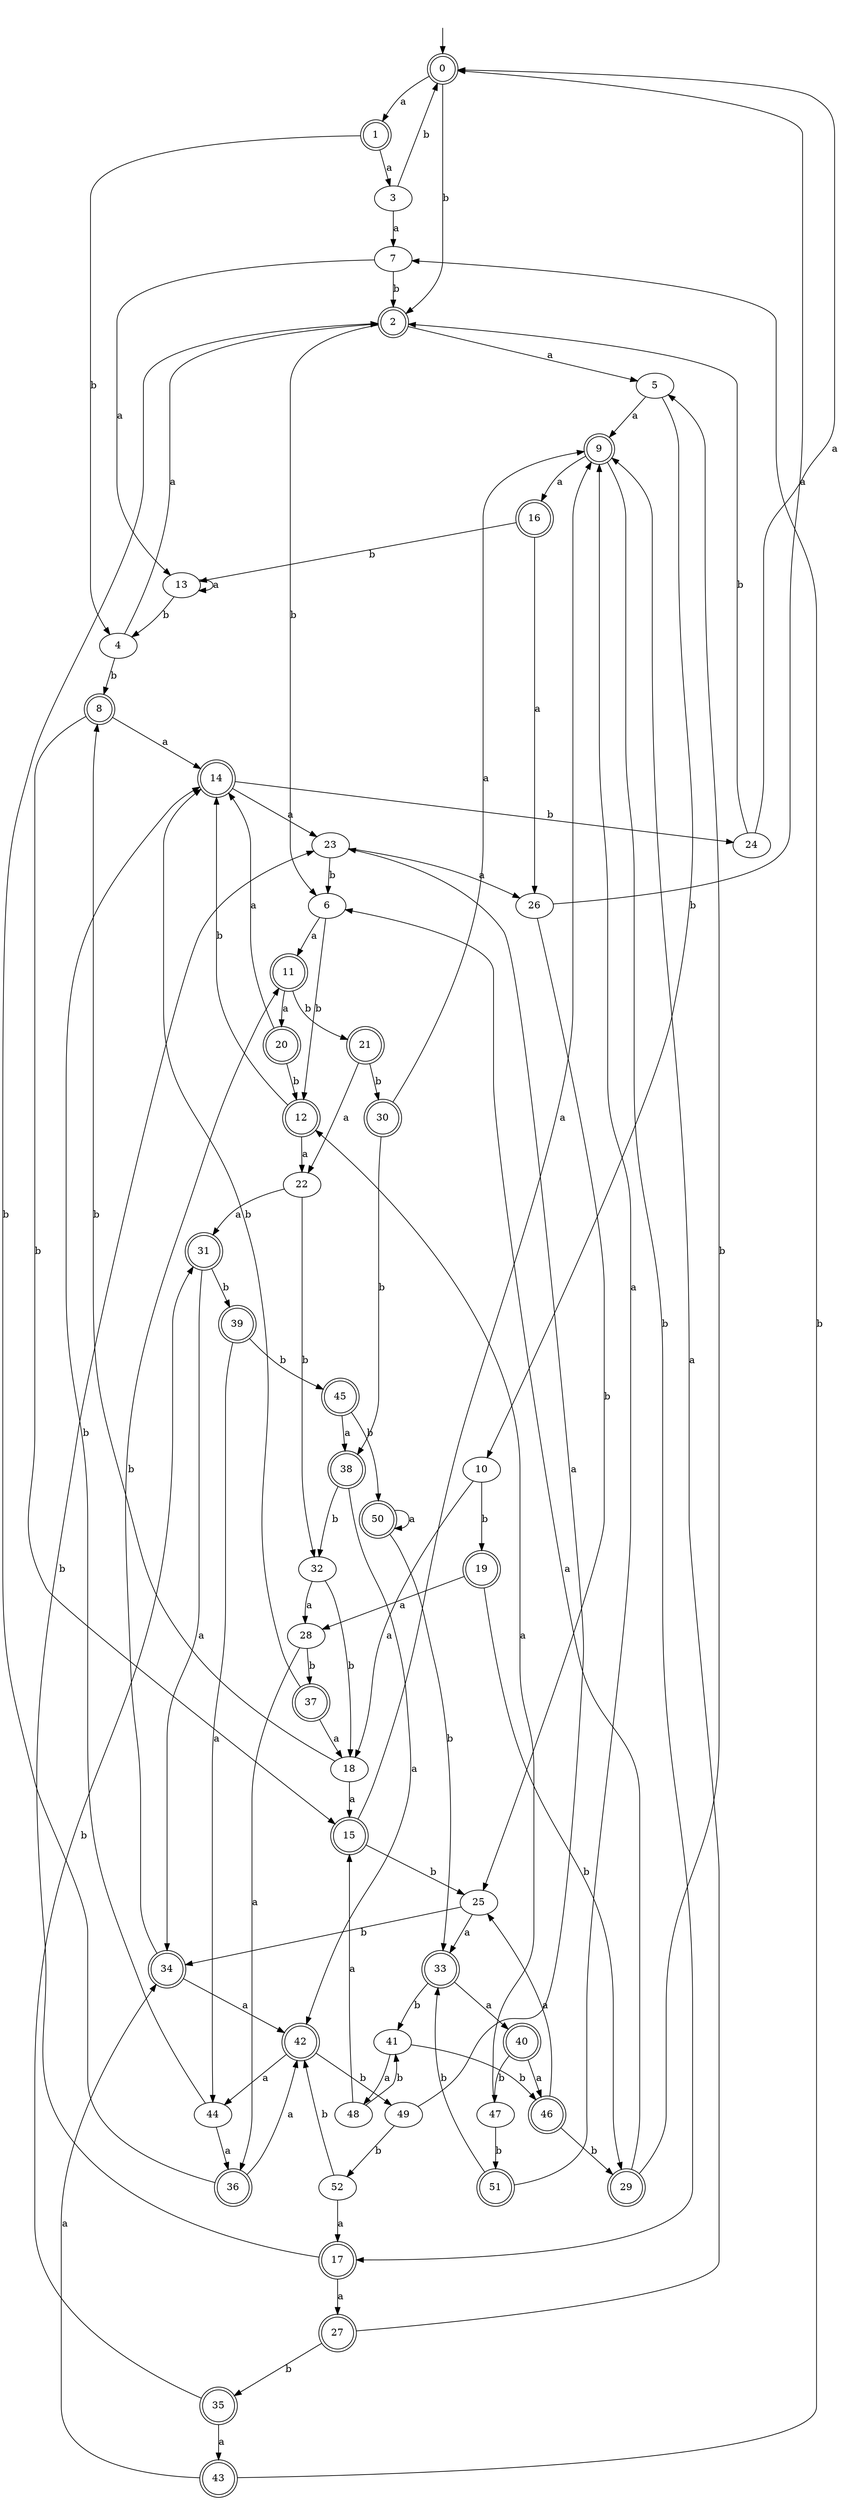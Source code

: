 digraph RandomDFA {
  __start0 [label="", shape=none];
  __start0 -> 0 [label=""];
  0 [shape=circle] [shape=doublecircle]
  0 -> 1 [label="a"]
  0 -> 2 [label="b"]
  1 [shape=doublecircle]
  1 -> 3 [label="a"]
  1 -> 4 [label="b"]
  2 [shape=doublecircle]
  2 -> 5 [label="a"]
  2 -> 6 [label="b"]
  3
  3 -> 7 [label="a"]
  3 -> 0 [label="b"]
  4
  4 -> 2 [label="a"]
  4 -> 8 [label="b"]
  5
  5 -> 9 [label="a"]
  5 -> 10 [label="b"]
  6
  6 -> 11 [label="a"]
  6 -> 12 [label="b"]
  7
  7 -> 13 [label="a"]
  7 -> 2 [label="b"]
  8 [shape=doublecircle]
  8 -> 14 [label="a"]
  8 -> 15 [label="b"]
  9 [shape=doublecircle]
  9 -> 16 [label="a"]
  9 -> 17 [label="b"]
  10
  10 -> 18 [label="a"]
  10 -> 19 [label="b"]
  11 [shape=doublecircle]
  11 -> 20 [label="a"]
  11 -> 21 [label="b"]
  12 [shape=doublecircle]
  12 -> 22 [label="a"]
  12 -> 14 [label="b"]
  13
  13 -> 13 [label="a"]
  13 -> 4 [label="b"]
  14 [shape=doublecircle]
  14 -> 23 [label="a"]
  14 -> 24 [label="b"]
  15 [shape=doublecircle]
  15 -> 9 [label="a"]
  15 -> 25 [label="b"]
  16 [shape=doublecircle]
  16 -> 26 [label="a"]
  16 -> 13 [label="b"]
  17 [shape=doublecircle]
  17 -> 27 [label="a"]
  17 -> 23 [label="b"]
  18
  18 -> 15 [label="a"]
  18 -> 8 [label="b"]
  19 [shape=doublecircle]
  19 -> 28 [label="a"]
  19 -> 29 [label="b"]
  20 [shape=doublecircle]
  20 -> 14 [label="a"]
  20 -> 12 [label="b"]
  21 [shape=doublecircle]
  21 -> 22 [label="a"]
  21 -> 30 [label="b"]
  22
  22 -> 31 [label="a"]
  22 -> 32 [label="b"]
  23
  23 -> 26 [label="a"]
  23 -> 6 [label="b"]
  24
  24 -> 0 [label="a"]
  24 -> 2 [label="b"]
  25
  25 -> 33 [label="a"]
  25 -> 34 [label="b"]
  26
  26 -> 0 [label="a"]
  26 -> 25 [label="b"]
  27 [shape=doublecircle]
  27 -> 9 [label="a"]
  27 -> 35 [label="b"]
  28
  28 -> 36 [label="a"]
  28 -> 37 [label="b"]
  29 [shape=doublecircle]
  29 -> 6 [label="a"]
  29 -> 5 [label="b"]
  30 [shape=doublecircle]
  30 -> 9 [label="a"]
  30 -> 38 [label="b"]
  31 [shape=doublecircle]
  31 -> 34 [label="a"]
  31 -> 39 [label="b"]
  32
  32 -> 28 [label="a"]
  32 -> 18 [label="b"]
  33 [shape=doublecircle]
  33 -> 40 [label="a"]
  33 -> 41 [label="b"]
  34 [shape=doublecircle]
  34 -> 42 [label="a"]
  34 -> 11 [label="b"]
  35 [shape=doublecircle]
  35 -> 43 [label="a"]
  35 -> 31 [label="b"]
  36 [shape=doublecircle]
  36 -> 42 [label="a"]
  36 -> 2 [label="b"]
  37 [shape=doublecircle]
  37 -> 18 [label="a"]
  37 -> 14 [label="b"]
  38 [shape=doublecircle]
  38 -> 42 [label="a"]
  38 -> 32 [label="b"]
  39 [shape=doublecircle]
  39 -> 44 [label="a"]
  39 -> 45 [label="b"]
  40 [shape=doublecircle]
  40 -> 46 [label="a"]
  40 -> 47 [label="b"]
  41
  41 -> 48 [label="a"]
  41 -> 46 [label="b"]
  42 [shape=doublecircle]
  42 -> 44 [label="a"]
  42 -> 49 [label="b"]
  43 [shape=doublecircle]
  43 -> 34 [label="a"]
  43 -> 7 [label="b"]
  44
  44 -> 36 [label="a"]
  44 -> 14 [label="b"]
  45 [shape=doublecircle]
  45 -> 38 [label="a"]
  45 -> 50 [label="b"]
  46 [shape=doublecircle]
  46 -> 25 [label="a"]
  46 -> 29 [label="b"]
  47
  47 -> 12 [label="a"]
  47 -> 51 [label="b"]
  48
  48 -> 15 [label="a"]
  48 -> 41 [label="b"]
  49
  49 -> 23 [label="a"]
  49 -> 52 [label="b"]
  50 [shape=doublecircle]
  50 -> 50 [label="a"]
  50 -> 33 [label="b"]
  51 [shape=doublecircle]
  51 -> 9 [label="a"]
  51 -> 33 [label="b"]
  52
  52 -> 17 [label="a"]
  52 -> 42 [label="b"]
}
